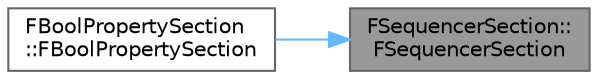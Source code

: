 digraph "FSequencerSection::FSequencerSection"
{
 // INTERACTIVE_SVG=YES
 // LATEX_PDF_SIZE
  bgcolor="transparent";
  edge [fontname=Helvetica,fontsize=10,labelfontname=Helvetica,labelfontsize=10];
  node [fontname=Helvetica,fontsize=10,shape=box,height=0.2,width=0.4];
  rankdir="RL";
  Node1 [id="Node000001",label="FSequencerSection::\lFSequencerSection",height=0.2,width=0.4,color="gray40", fillcolor="grey60", style="filled", fontcolor="black",tooltip=" "];
  Node1 -> Node2 [id="edge1_Node000001_Node000002",dir="back",color="steelblue1",style="solid",tooltip=" "];
  Node2 [id="Node000002",label="FBoolPropertySection\l::FBoolPropertySection",height=0.2,width=0.4,color="grey40", fillcolor="white", style="filled",URL="$d1/d3c/classFBoolPropertySection.html#a5962d767a006f0efa4cb7f0d840b27a8",tooltip="Creates a new bool section for editing bool sections."];
}
